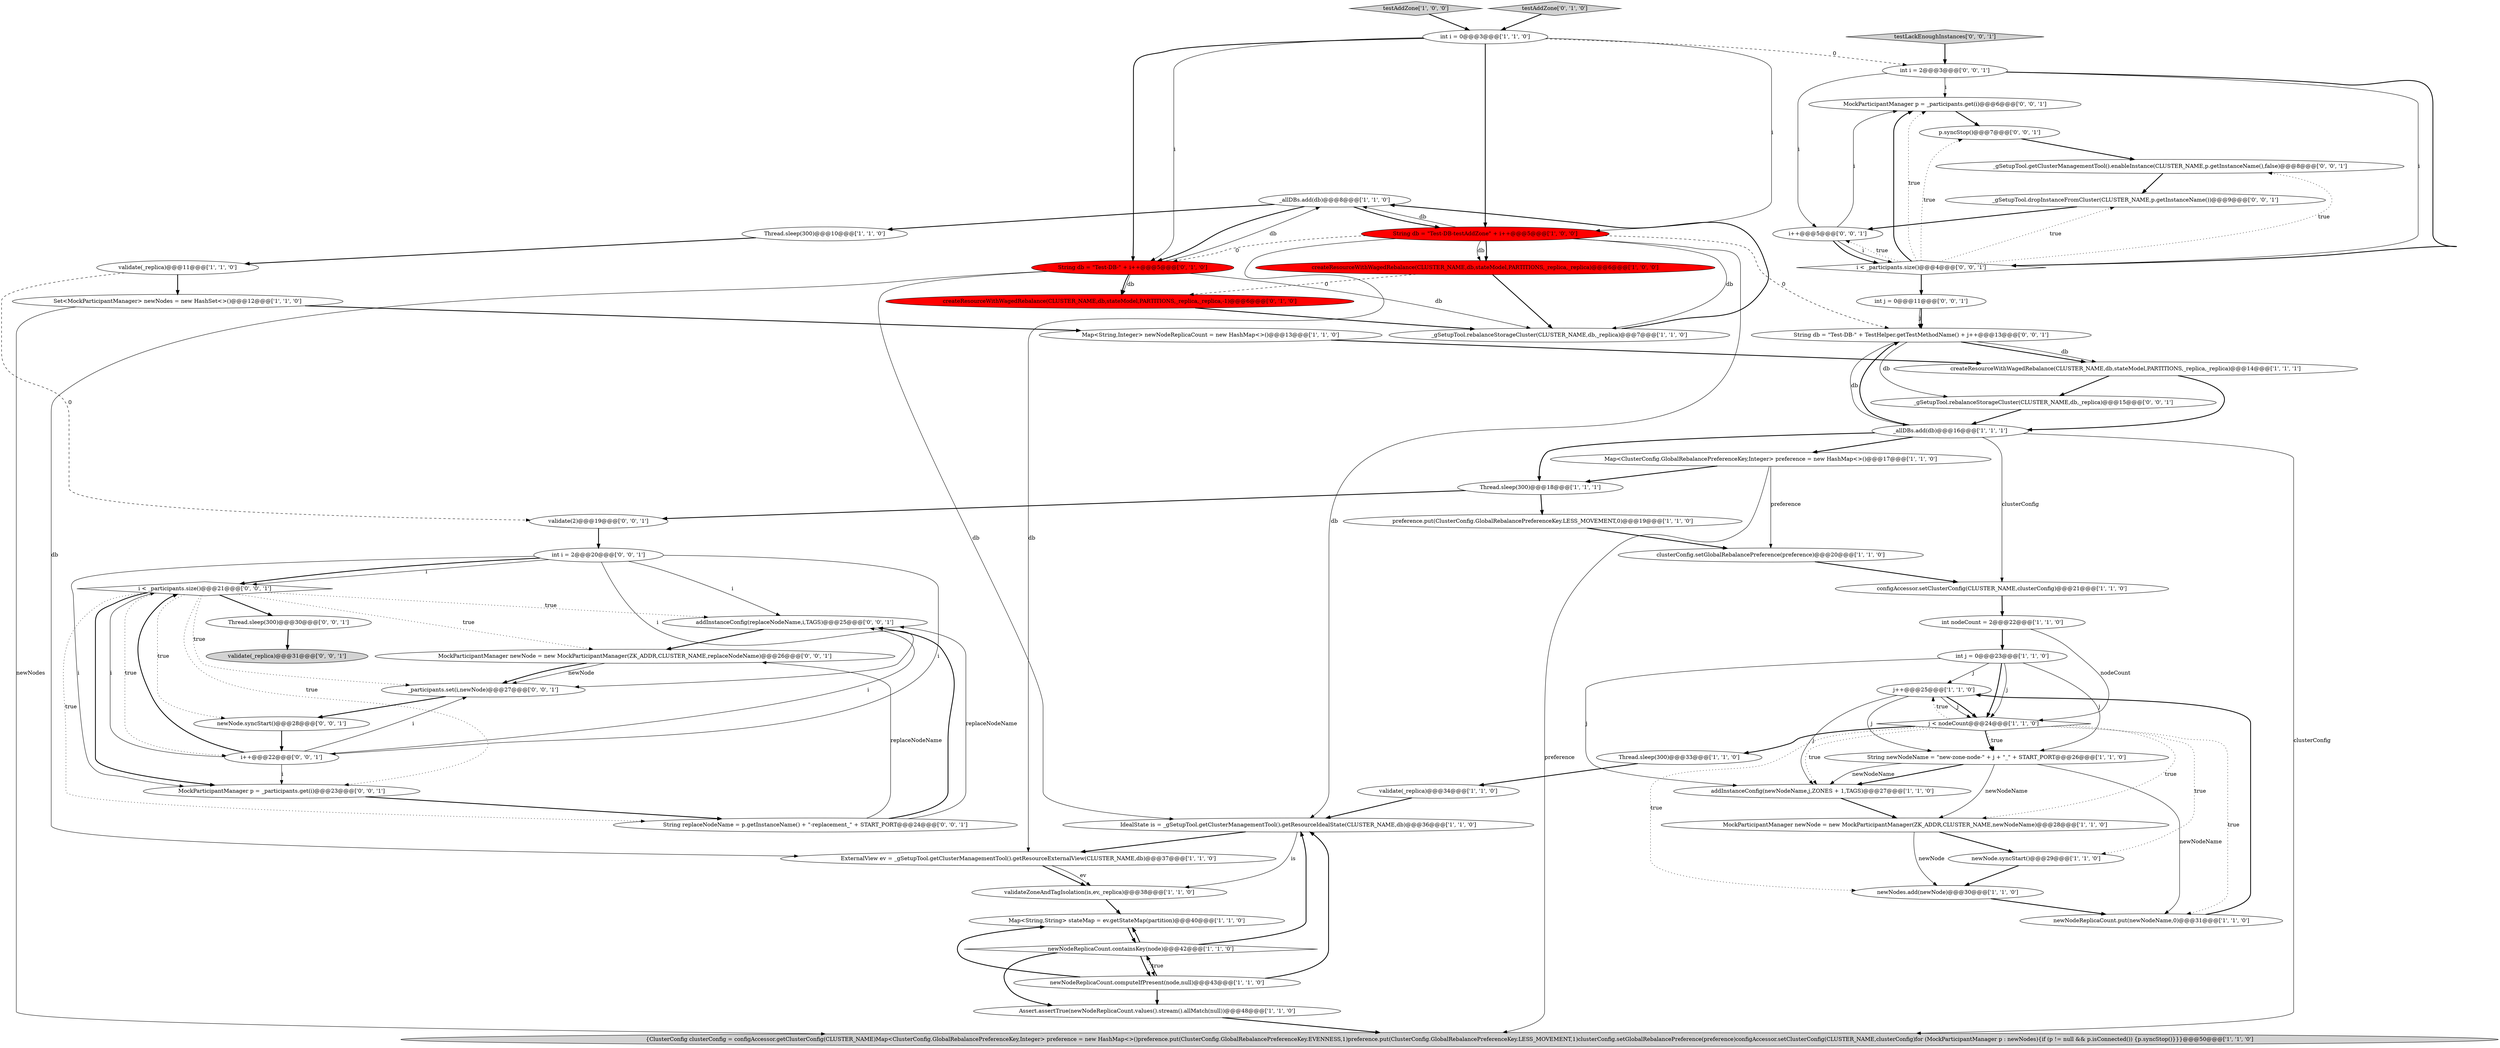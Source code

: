 digraph {
51 [style = filled, label = "MockParticipantManager p = _participants.get(i)@@@6@@@['0', '0', '1']", fillcolor = white, shape = ellipse image = "AAA0AAABBB3BBB"];
31 [style = filled, label = "Thread.sleep(300)@@@10@@@['1', '1', '0']", fillcolor = white, shape = ellipse image = "AAA0AAABBB1BBB"];
9 [style = filled, label = "MockParticipantManager newNode = new MockParticipantManager(ZK_ADDR,CLUSTER_NAME,newNodeName)@@@28@@@['1', '1', '0']", fillcolor = white, shape = ellipse image = "AAA0AAABBB1BBB"];
10 [style = filled, label = "testAddZone['1', '0', '0']", fillcolor = lightgray, shape = diamond image = "AAA0AAABBB1BBB"];
16 [style = filled, label = "newNodeReplicaCount.containsKey(node)@@@42@@@['1', '1', '0']", fillcolor = white, shape = diamond image = "AAA0AAABBB1BBB"];
8 [style = filled, label = "Assert.assertTrue(newNodeReplicaCount.values().stream().allMatch(null))@@@48@@@['1', '1', '0']", fillcolor = white, shape = ellipse image = "AAA0AAABBB1BBB"];
48 [style = filled, label = "int j = 0@@@11@@@['0', '0', '1']", fillcolor = white, shape = ellipse image = "AAA0AAABBB3BBB"];
55 [style = filled, label = "p.syncStop()@@@7@@@['0', '0', '1']", fillcolor = white, shape = ellipse image = "AAA0AAABBB3BBB"];
39 [style = filled, label = "testAddZone['0', '1', '0']", fillcolor = lightgray, shape = diamond image = "AAA0AAABBB2BBB"];
11 [style = filled, label = "Map<String,Integer> newNodeReplicaCount = new HashMap<>()@@@13@@@['1', '1', '0']", fillcolor = white, shape = ellipse image = "AAA0AAABBB1BBB"];
5 [style = filled, label = "int j = 0@@@23@@@['1', '1', '0']", fillcolor = white, shape = ellipse image = "AAA0AAABBB1BBB"];
22 [style = filled, label = "int i = 0@@@3@@@['1', '1', '0']", fillcolor = white, shape = ellipse image = "AAA0AAABBB1BBB"];
42 [style = filled, label = "testLackEnoughInstances['0', '0', '1']", fillcolor = lightgray, shape = diamond image = "AAA0AAABBB3BBB"];
57 [style = filled, label = "i < _participants.size()@@@21@@@['0', '0', '1']", fillcolor = white, shape = diamond image = "AAA0AAABBB3BBB"];
53 [style = filled, label = "addInstanceConfig(replaceNodeName,i,TAGS)@@@25@@@['0', '0', '1']", fillcolor = white, shape = ellipse image = "AAA0AAABBB3BBB"];
37 [style = filled, label = "String db = \"Test-DB-\" + i++@@@5@@@['0', '1', '0']", fillcolor = red, shape = ellipse image = "AAA1AAABBB2BBB"];
47 [style = filled, label = "validate(2)@@@19@@@['0', '0', '1']", fillcolor = white, shape = ellipse image = "AAA0AAABBB3BBB"];
14 [style = filled, label = "newNode.syncStart()@@@29@@@['1', '1', '0']", fillcolor = white, shape = ellipse image = "AAA0AAABBB1BBB"];
54 [style = filled, label = "i++@@@22@@@['0', '0', '1']", fillcolor = white, shape = ellipse image = "AAA0AAABBB3BBB"];
62 [style = filled, label = "_gSetupTool.rebalanceStorageCluster(CLUSTER_NAME,db,_replica)@@@15@@@['0', '0', '1']", fillcolor = white, shape = ellipse image = "AAA0AAABBB3BBB"];
26 [style = filled, label = "newNodeReplicaCount.put(newNodeName,0)@@@31@@@['1', '1', '0']", fillcolor = white, shape = ellipse image = "AAA0AAABBB1BBB"];
45 [style = filled, label = "MockParticipantManager p = _participants.get(i)@@@23@@@['0', '0', '1']", fillcolor = white, shape = ellipse image = "AAA0AAABBB3BBB"];
2 [style = filled, label = "int nodeCount = 2@@@22@@@['1', '1', '0']", fillcolor = white, shape = ellipse image = "AAA0AAABBB1BBB"];
20 [style = filled, label = "clusterConfig.setGlobalRebalancePreference(preference)@@@20@@@['1', '1', '0']", fillcolor = white, shape = ellipse image = "AAA0AAABBB1BBB"];
38 [style = filled, label = "createResourceWithWagedRebalance(CLUSTER_NAME,db,stateModel,PARTITIONS,_replica,_replica,-1)@@@6@@@['0', '1', '0']", fillcolor = red, shape = ellipse image = "AAA1AAABBB2BBB"];
56 [style = filled, label = "newNode.syncStart()@@@28@@@['0', '0', '1']", fillcolor = white, shape = ellipse image = "AAA0AAABBB3BBB"];
28 [style = filled, label = "validateZoneAndTagIsolation(is,ev,_replica)@@@38@@@['1', '1', '0']", fillcolor = white, shape = ellipse image = "AAA0AAABBB1BBB"];
33 [style = filled, label = "String db = \"Test-DB-testAddZone\" + i++@@@5@@@['1', '0', '0']", fillcolor = red, shape = ellipse image = "AAA1AAABBB1BBB"];
6 [style = filled, label = "validate(_replica)@@@34@@@['1', '1', '0']", fillcolor = white, shape = ellipse image = "AAA0AAABBB1BBB"];
23 [style = filled, label = "_gSetupTool.rebalanceStorageCluster(CLUSTER_NAME,db,_replica)@@@7@@@['1', '1', '0']", fillcolor = white, shape = ellipse image = "AAA0AAABBB1BBB"];
52 [style = filled, label = "_participants.set(i,newNode)@@@27@@@['0', '0', '1']", fillcolor = white, shape = ellipse image = "AAA0AAABBB3BBB"];
3 [style = filled, label = "j++@@@25@@@['1', '1', '0']", fillcolor = white, shape = ellipse image = "AAA0AAABBB1BBB"];
58 [style = filled, label = "MockParticipantManager newNode = new MockParticipantManager(ZK_ADDR,CLUSTER_NAME,replaceNodeName)@@@26@@@['0', '0', '1']", fillcolor = white, shape = ellipse image = "AAA0AAABBB3BBB"];
7 [style = filled, label = "newNodes.add(newNode)@@@30@@@['1', '1', '0']", fillcolor = white, shape = ellipse image = "AAA0AAABBB1BBB"];
15 [style = filled, label = "configAccessor.setClusterConfig(CLUSTER_NAME,clusterConfig)@@@21@@@['1', '1', '0']", fillcolor = white, shape = ellipse image = "AAA0AAABBB1BBB"];
13 [style = filled, label = "newNodeReplicaCount.computeIfPresent(node,null)@@@43@@@['1', '1', '0']", fillcolor = white, shape = ellipse image = "AAA0AAABBB1BBB"];
30 [style = filled, label = "createResourceWithWagedRebalance(CLUSTER_NAME,db,stateModel,PARTITIONS,_replica,_replica)@@@6@@@['1', '0', '0']", fillcolor = red, shape = ellipse image = "AAA1AAABBB1BBB"];
0 [style = filled, label = "Thread.sleep(300)@@@33@@@['1', '1', '0']", fillcolor = white, shape = ellipse image = "AAA0AAABBB1BBB"];
17 [style = filled, label = "String newNodeName = \"new-zone-node-\" + j + \"_\" + START_PORT@@@26@@@['1', '1', '0']", fillcolor = white, shape = ellipse image = "AAA0AAABBB1BBB"];
34 [style = filled, label = "j < nodeCount@@@24@@@['1', '1', '0']", fillcolor = white, shape = diamond image = "AAA0AAABBB1BBB"];
36 [style = filled, label = "preference.put(ClusterConfig.GlobalRebalancePreferenceKey.LESS_MOVEMENT,0)@@@19@@@['1', '1', '0']", fillcolor = white, shape = ellipse image = "AAA0AAABBB1BBB"];
12 [style = filled, label = "Map<String,String> stateMap = ev.getStateMap(partition)@@@40@@@['1', '1', '0']", fillcolor = white, shape = ellipse image = "AAA0AAABBB1BBB"];
25 [style = filled, label = "_allDBs.add(db)@@@16@@@['1', '1', '1']", fillcolor = white, shape = ellipse image = "AAA0AAABBB1BBB"];
19 [style = filled, label = "{ClusterConfig clusterConfig = configAccessor.getClusterConfig(CLUSTER_NAME)Map<ClusterConfig.GlobalRebalancePreferenceKey,Integer> preference = new HashMap<>()preference.put(ClusterConfig.GlobalRebalancePreferenceKey.EVENNESS,1)preference.put(ClusterConfig.GlobalRebalancePreferenceKey.LESS_MOVEMENT,1)clusterConfig.setGlobalRebalancePreference(preference)configAccessor.setClusterConfig(CLUSTER_NAME,clusterConfig)for (MockParticipantManager p : newNodes){if (p != null && p.isConnected()) {p.syncStop()}}}@@@50@@@['1', '1', '0']", fillcolor = lightgray, shape = ellipse image = "AAA0AAABBB1BBB"];
43 [style = filled, label = "_gSetupTool.getClusterManagementTool().enableInstance(CLUSTER_NAME,p.getInstanceName(),false)@@@8@@@['0', '0', '1']", fillcolor = white, shape = ellipse image = "AAA0AAABBB3BBB"];
46 [style = filled, label = "i < _participants.size()@@@4@@@['0', '0', '1']", fillcolor = white, shape = diamond image = "AAA0AAABBB3BBB"];
41 [style = filled, label = "validate(_replica)@@@31@@@['0', '0', '1']", fillcolor = lightgray, shape = ellipse image = "AAA0AAABBB3BBB"];
61 [style = filled, label = "Thread.sleep(300)@@@30@@@['0', '0', '1']", fillcolor = white, shape = ellipse image = "AAA0AAABBB3BBB"];
1 [style = filled, label = "Map<ClusterConfig.GlobalRebalancePreferenceKey,Integer> preference = new HashMap<>()@@@17@@@['1', '1', '0']", fillcolor = white, shape = ellipse image = "AAA0AAABBB1BBB"];
24 [style = filled, label = "Thread.sleep(300)@@@18@@@['1', '1', '1']", fillcolor = white, shape = ellipse image = "AAA0AAABBB1BBB"];
49 [style = filled, label = "String db = \"Test-DB-\" + TestHelper.getTestMethodName() + j++@@@13@@@['0', '0', '1']", fillcolor = white, shape = ellipse image = "AAA0AAABBB3BBB"];
21 [style = filled, label = "addInstanceConfig(newNodeName,j,ZONES + 1,TAGS)@@@27@@@['1', '1', '0']", fillcolor = white, shape = ellipse image = "AAA0AAABBB1BBB"];
32 [style = filled, label = "createResourceWithWagedRebalance(CLUSTER_NAME,db,stateModel,PARTITIONS,_replica,_replica)@@@14@@@['1', '1', '1']", fillcolor = white, shape = ellipse image = "AAA0AAABBB1BBB"];
4 [style = filled, label = "_allDBs.add(db)@@@8@@@['1', '1', '0']", fillcolor = white, shape = ellipse image = "AAA0AAABBB1BBB"];
35 [style = filled, label = "validate(_replica)@@@11@@@['1', '1', '0']", fillcolor = white, shape = ellipse image = "AAA0AAABBB1BBB"];
29 [style = filled, label = "IdealState is = _gSetupTool.getClusterManagementTool().getResourceIdealState(CLUSTER_NAME,db)@@@36@@@['1', '1', '0']", fillcolor = white, shape = ellipse image = "AAA0AAABBB1BBB"];
44 [style = filled, label = "_gSetupTool.dropInstanceFromCluster(CLUSTER_NAME,p.getInstanceName())@@@9@@@['0', '0', '1']", fillcolor = white, shape = ellipse image = "AAA0AAABBB3BBB"];
59 [style = filled, label = "i++@@@5@@@['0', '0', '1']", fillcolor = white, shape = ellipse image = "AAA0AAABBB3BBB"];
18 [style = filled, label = "ExternalView ev = _gSetupTool.getClusterManagementTool().getResourceExternalView(CLUSTER_NAME,db)@@@37@@@['1', '1', '0']", fillcolor = white, shape = ellipse image = "AAA0AAABBB1BBB"];
50 [style = filled, label = "int i = 2@@@3@@@['0', '0', '1']", fillcolor = white, shape = ellipse image = "AAA0AAABBB3BBB"];
40 [style = filled, label = "int i = 2@@@20@@@['0', '0', '1']", fillcolor = white, shape = ellipse image = "AAA0AAABBB3BBB"];
27 [style = filled, label = "Set<MockParticipantManager> newNodes = new HashSet<>()@@@12@@@['1', '1', '0']", fillcolor = white, shape = ellipse image = "AAA0AAABBB1BBB"];
60 [style = filled, label = "String replaceNodeName = p.getInstanceName() + \"-replacement_\" + START_PORT@@@24@@@['0', '0', '1']", fillcolor = white, shape = ellipse image = "AAA0AAABBB3BBB"];
25->49 [style = bold, label=""];
46->55 [style = dotted, label="true"];
25->1 [style = bold, label=""];
57->45 [style = dotted, label="true"];
16->13 [style = dotted, label="true"];
5->17 [style = solid, label="j"];
22->37 [style = bold, label=""];
57->52 [style = dotted, label="true"];
33->18 [style = solid, label="db"];
54->57 [style = bold, label=""];
60->53 [style = bold, label=""];
3->21 [style = solid, label="j"];
53->58 [style = bold, label=""];
34->9 [style = dotted, label="true"];
3->34 [style = solid, label="j"];
46->48 [style = bold, label=""];
33->49 [style = dashed, label="0"];
36->20 [style = bold, label=""];
6->29 [style = bold, label=""];
29->18 [style = bold, label=""];
14->7 [style = bold, label=""];
5->34 [style = bold, label=""];
3->34 [style = bold, label=""];
7->26 [style = bold, label=""];
56->54 [style = bold, label=""];
34->26 [style = dotted, label="true"];
46->51 [style = bold, label=""];
33->37 [style = dashed, label="0"];
32->62 [style = bold, label=""];
31->35 [style = bold, label=""];
37->38 [style = bold, label=""];
34->17 [style = bold, label=""];
32->25 [style = bold, label=""];
2->34 [style = solid, label="nodeCount"];
9->14 [style = bold, label=""];
34->14 [style = dotted, label="true"];
20->15 [style = bold, label=""];
43->44 [style = bold, label=""];
17->21 [style = bold, label=""];
48->49 [style = solid, label="j"];
25->19 [style = solid, label="clusterConfig"];
54->52 [style = solid, label="i"];
37->38 [style = solid, label="db"];
37->4 [style = solid, label="db"];
5->34 [style = solid, label="j"];
60->53 [style = solid, label="replaceNodeName"];
22->33 [style = bold, label=""];
48->49 [style = bold, label=""];
57->61 [style = bold, label=""];
59->46 [style = solid, label="i"];
57->54 [style = dotted, label="true"];
62->25 [style = bold, label=""];
16->29 [style = bold, label=""];
60->58 [style = solid, label="replaceNodeName"];
34->7 [style = dotted, label="true"];
57->45 [style = bold, label=""];
18->28 [style = bold, label=""];
34->0 [style = bold, label=""];
13->16 [style = bold, label=""];
24->47 [style = bold, label=""];
39->22 [style = bold, label=""];
49->32 [style = bold, label=""];
25->24 [style = bold, label=""];
37->29 [style = solid, label="db"];
21->9 [style = bold, label=""];
13->12 [style = bold, label=""];
17->21 [style = solid, label="newNodeName"];
27->11 [style = bold, label=""];
5->3 [style = solid, label="j"];
40->45 [style = solid, label="i"];
33->30 [style = bold, label=""];
45->60 [style = bold, label=""];
33->4 [style = solid, label="db"];
59->46 [style = bold, label=""];
57->60 [style = dotted, label="true"];
33->29 [style = solid, label="db"];
22->33 [style = solid, label="i"];
30->38 [style = dashed, label="0"];
54->57 [style = solid, label="i"];
16->13 [style = bold, label=""];
61->41 [style = bold, label=""];
27->19 [style = solid, label="newNodes"];
16->8 [style = bold, label=""];
47->40 [style = bold, label=""];
49->25 [style = solid, label="db"];
26->3 [style = bold, label=""];
49->62 [style = solid, label="db"];
33->23 [style = solid, label="db"];
11->32 [style = bold, label=""];
28->12 [style = bold, label=""];
4->33 [style = bold, label=""];
40->52 [style = solid, label="i"];
1->20 [style = solid, label="preference"];
4->31 [style = bold, label=""];
57->53 [style = dotted, label="true"];
57->58 [style = dotted, label="true"];
18->28 [style = solid, label="ev"];
54->45 [style = solid, label="i"];
17->26 [style = solid, label="newNodeName"];
49->32 [style = solid, label="db"];
46->51 [style = dotted, label="true"];
46->59 [style = dotted, label="true"];
55->43 [style = bold, label=""];
50->51 [style = solid, label="i"];
3->17 [style = solid, label="j"];
50->46 [style = solid, label="i"];
22->37 [style = solid, label="i"];
37->23 [style = solid, label="db"];
2->5 [style = bold, label=""];
25->15 [style = solid, label="clusterConfig"];
34->21 [style = dotted, label="true"];
9->7 [style = solid, label="newNode"];
10->22 [style = bold, label=""];
40->54 [style = solid, label="i"];
35->27 [style = bold, label=""];
15->2 [style = bold, label=""];
42->50 [style = bold, label=""];
40->53 [style = solid, label="i"];
0->6 [style = bold, label=""];
8->19 [style = bold, label=""];
50->46 [style = bold, label=""];
1->19 [style = solid, label="preference"];
35->47 [style = dashed, label="0"];
30->23 [style = bold, label=""];
29->28 [style = solid, label="is"];
23->4 [style = bold, label=""];
38->23 [style = bold, label=""];
52->56 [style = bold, label=""];
46->44 [style = dotted, label="true"];
12->16 [style = bold, label=""];
22->50 [style = dashed, label="0"];
59->51 [style = solid, label="i"];
58->52 [style = solid, label="newNode"];
40->57 [style = bold, label=""];
24->36 [style = bold, label=""];
13->29 [style = bold, label=""];
34->3 [style = dotted, label="true"];
50->59 [style = solid, label="i"];
17->9 [style = solid, label="newNodeName"];
4->37 [style = bold, label=""];
40->57 [style = solid, label="i"];
51->55 [style = bold, label=""];
34->17 [style = dotted, label="true"];
1->24 [style = bold, label=""];
54->53 [style = solid, label="i"];
5->21 [style = solid, label="j"];
37->18 [style = solid, label="db"];
58->52 [style = bold, label=""];
13->8 [style = bold, label=""];
46->43 [style = dotted, label="true"];
16->12 [style = bold, label=""];
33->30 [style = solid, label="db"];
44->59 [style = bold, label=""];
57->56 [style = dotted, label="true"];
}
